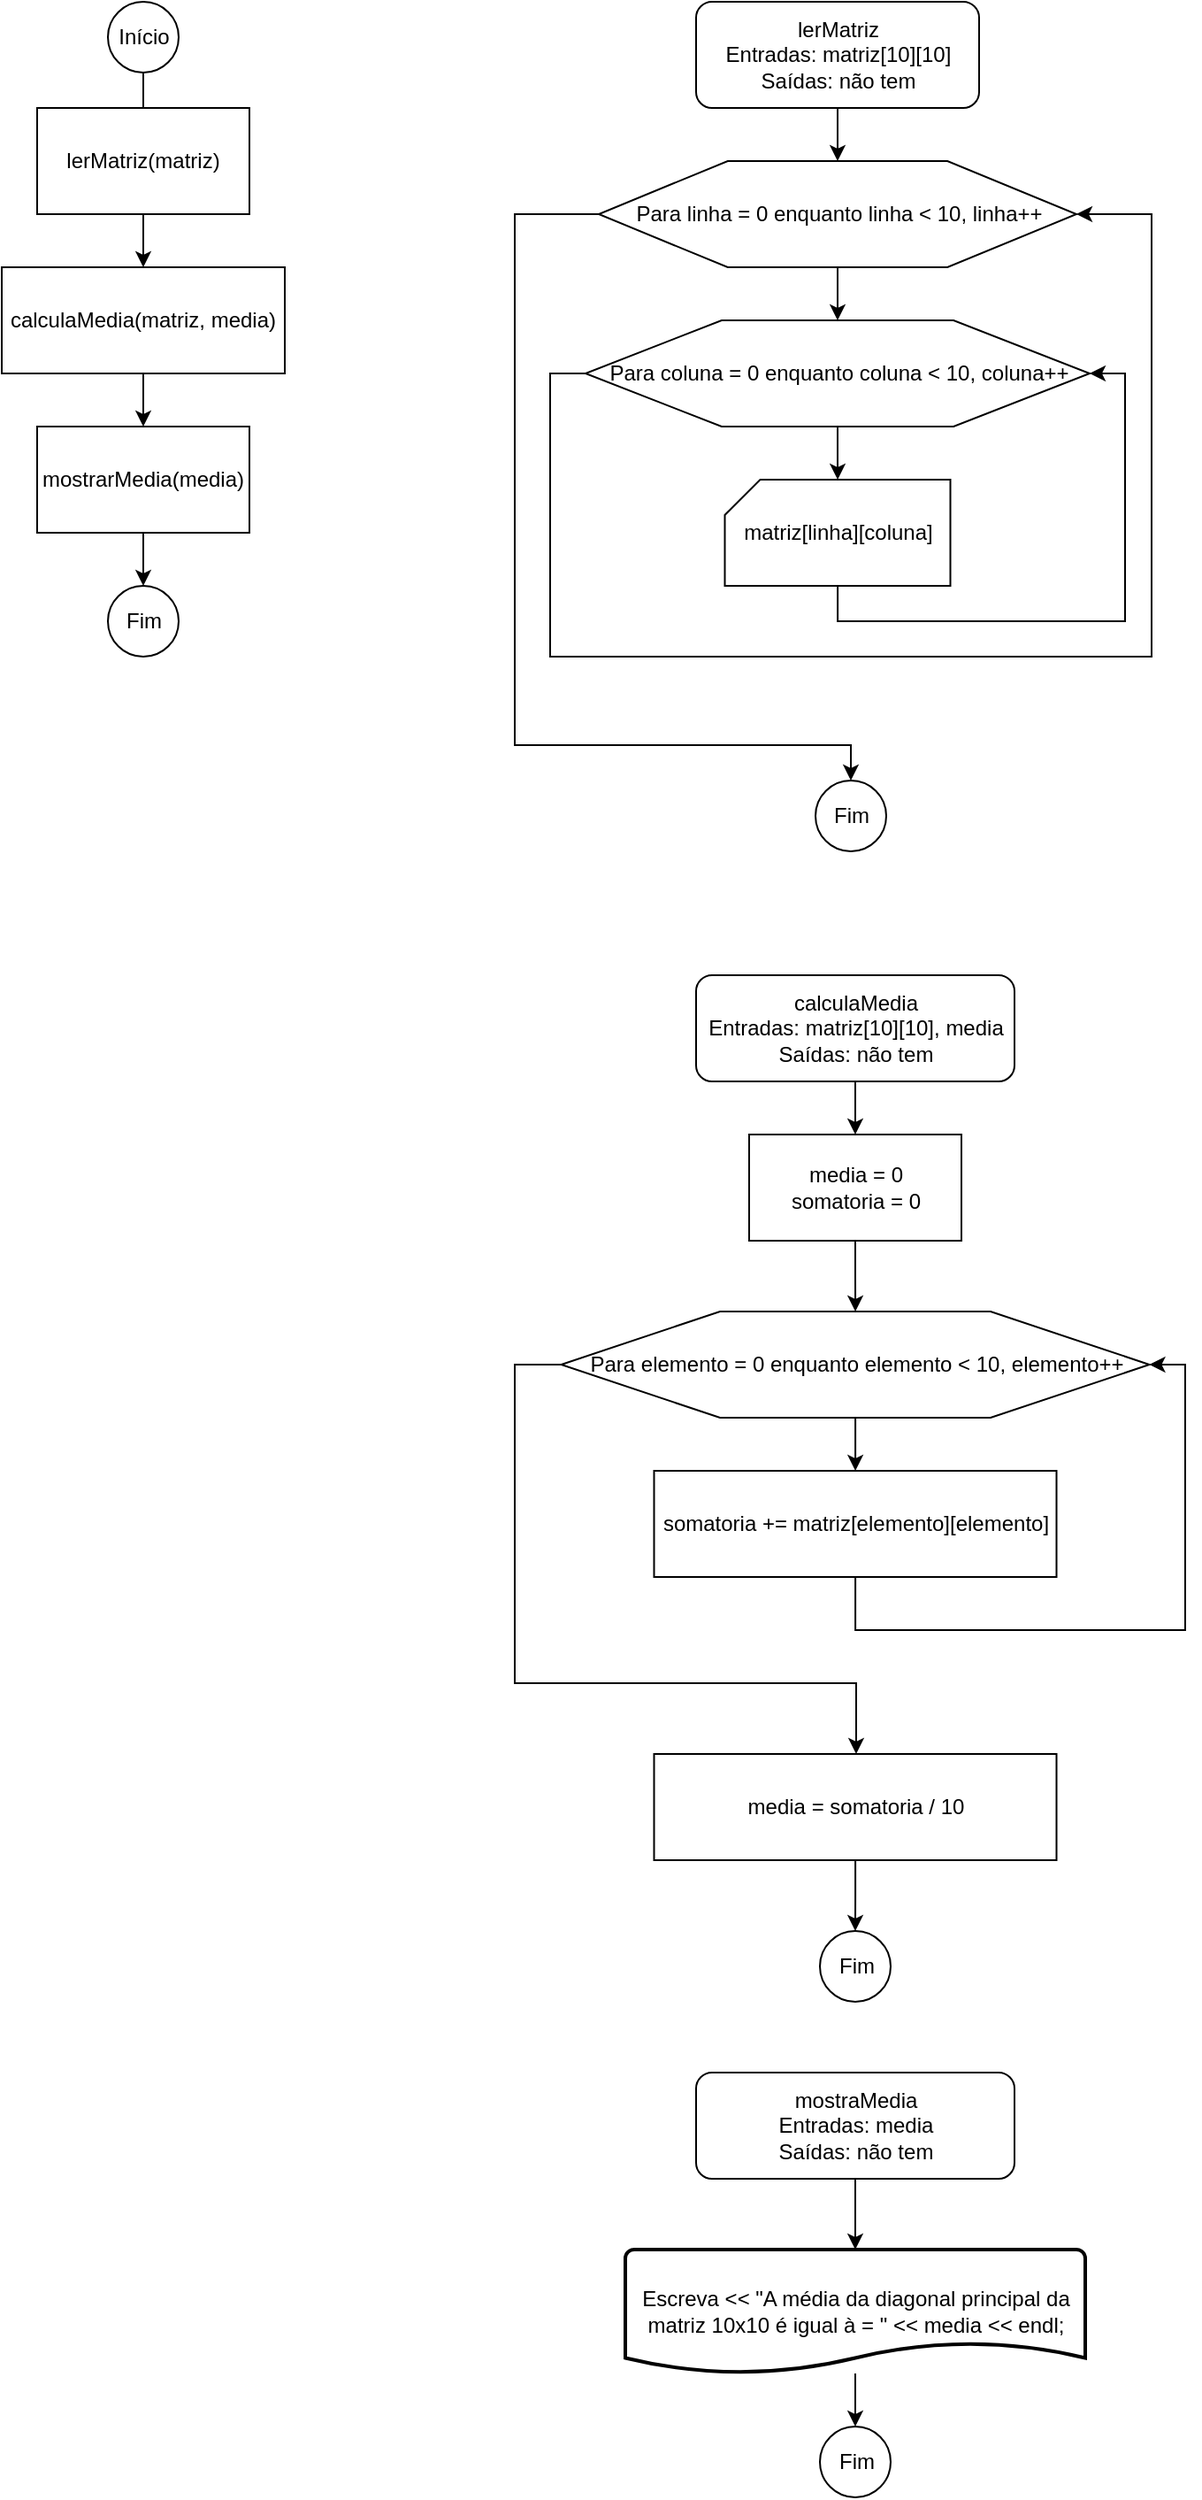 <mxfile version="18.1.3" type="device"><diagram id="Cqn4tyGeYNy9lg7s8RG9" name="Página-1"><mxGraphModel dx="779" dy="493" grid="1" gridSize="10" guides="1" tooltips="1" connect="1" arrows="1" fold="1" page="1" pageScale="1" pageWidth="827" pageHeight="1169" math="0" shadow="0"><root><mxCell id="0"/><mxCell id="1" parent="0"/><mxCell id="CqCjyqfB75kaFA99l9Nx-4" value="" style="edgeStyle=orthogonalEdgeStyle;rounded=0;orthogonalLoop=1;jettySize=auto;html=1;" parent="1" source="CqCjyqfB75kaFA99l9Nx-1" target="CqCjyqfB75kaFA99l9Nx-3" edge="1"><mxGeometry relative="1" as="geometry"/></mxCell><mxCell id="CqCjyqfB75kaFA99l9Nx-1" value="Início" style="verticalLabelPosition=middle;verticalAlign=middle;html=1;shape=mxgraph.flowchart.on-page_reference;labelPosition=center;align=center;" parent="1" vertex="1"><mxGeometry x="60" y="20" width="40" height="40" as="geometry"/></mxCell><mxCell id="CqCjyqfB75kaFA99l9Nx-2" value="lerMatriz(matriz)" style="rounded=0;whiteSpace=wrap;html=1;" parent="1" vertex="1"><mxGeometry x="20" y="80" width="120" height="60" as="geometry"/></mxCell><mxCell id="CqCjyqfB75kaFA99l9Nx-8" value="" style="edgeStyle=orthogonalEdgeStyle;rounded=0;orthogonalLoop=1;jettySize=auto;html=1;" parent="1" source="CqCjyqfB75kaFA99l9Nx-3" target="CqCjyqfB75kaFA99l9Nx-5" edge="1"><mxGeometry relative="1" as="geometry"/></mxCell><mxCell id="CqCjyqfB75kaFA99l9Nx-3" value="calculaMedia(matriz, media)" style="rounded=0;whiteSpace=wrap;html=1;" parent="1" vertex="1"><mxGeometry y="170" width="160" height="60" as="geometry"/></mxCell><mxCell id="CqCjyqfB75kaFA99l9Nx-10" value="" style="edgeStyle=orthogonalEdgeStyle;rounded=0;orthogonalLoop=1;jettySize=auto;html=1;" parent="1" source="CqCjyqfB75kaFA99l9Nx-5" target="CqCjyqfB75kaFA99l9Nx-9" edge="1"><mxGeometry relative="1" as="geometry"/></mxCell><mxCell id="CqCjyqfB75kaFA99l9Nx-5" value="mostrarMedia(media)" style="rounded=0;whiteSpace=wrap;html=1;" parent="1" vertex="1"><mxGeometry x="20" y="260" width="120" height="60" as="geometry"/></mxCell><mxCell id="CqCjyqfB75kaFA99l9Nx-9" value="Fim" style="verticalLabelPosition=middle;verticalAlign=middle;html=1;shape=mxgraph.flowchart.on-page_reference;labelPosition=center;align=center;" parent="1" vertex="1"><mxGeometry x="60" y="350" width="40" height="40" as="geometry"/></mxCell><mxCell id="CqCjyqfB75kaFA99l9Nx-14" value="" style="edgeStyle=orthogonalEdgeStyle;rounded=0;orthogonalLoop=1;jettySize=auto;html=1;" parent="1" source="CqCjyqfB75kaFA99l9Nx-11" target="CqCjyqfB75kaFA99l9Nx-12" edge="1"><mxGeometry relative="1" as="geometry"/></mxCell><mxCell id="CqCjyqfB75kaFA99l9Nx-11" value="lerMatriz&lt;br&gt;Entradas: matriz[10][10]&lt;br&gt;Saídas: não tem" style="rounded=1;whiteSpace=wrap;html=1;" parent="1" vertex="1"><mxGeometry x="392.5" y="20" width="160" height="60" as="geometry"/></mxCell><mxCell id="CqCjyqfB75kaFA99l9Nx-15" value="" style="edgeStyle=orthogonalEdgeStyle;rounded=0;orthogonalLoop=1;jettySize=auto;html=1;" parent="1" source="CqCjyqfB75kaFA99l9Nx-12" target="CqCjyqfB75kaFA99l9Nx-13" edge="1"><mxGeometry relative="1" as="geometry"/></mxCell><mxCell id="CqCjyqfB75kaFA99l9Nx-21" style="edgeStyle=orthogonalEdgeStyle;rounded=0;orthogonalLoop=1;jettySize=auto;html=1;" parent="1" source="CqCjyqfB75kaFA99l9Nx-12" target="CqCjyqfB75kaFA99l9Nx-20" edge="1"><mxGeometry relative="1" as="geometry"><Array as="points"><mxPoint x="290" y="140"/><mxPoint x="290" y="440"/><mxPoint x="480" y="440"/></Array></mxGeometry></mxCell><mxCell id="CqCjyqfB75kaFA99l9Nx-12" value="Para linha = 0 enquanto linha &amp;lt; 10, linha++" style="verticalLabelPosition=middle;verticalAlign=middle;html=1;shape=hexagon;perimeter=hexagonPerimeter2;arcSize=6;size=0.27;labelPosition=center;align=center;" parent="1" vertex="1"><mxGeometry x="337.5" y="110" width="270" height="60" as="geometry"/></mxCell><mxCell id="CqCjyqfB75kaFA99l9Nx-17" value="" style="edgeStyle=orthogonalEdgeStyle;rounded=0;orthogonalLoop=1;jettySize=auto;html=1;" parent="1" source="CqCjyqfB75kaFA99l9Nx-13" target="CqCjyqfB75kaFA99l9Nx-16" edge="1"><mxGeometry relative="1" as="geometry"/></mxCell><mxCell id="CqCjyqfB75kaFA99l9Nx-19" style="edgeStyle=orthogonalEdgeStyle;rounded=0;orthogonalLoop=1;jettySize=auto;html=1;entryX=1;entryY=0.5;entryDx=0;entryDy=0;" parent="1" source="CqCjyqfB75kaFA99l9Nx-13" target="CqCjyqfB75kaFA99l9Nx-12" edge="1"><mxGeometry relative="1" as="geometry"><Array as="points"><mxPoint x="310" y="230"/><mxPoint x="310" y="390"/><mxPoint x="650" y="390"/><mxPoint x="650" y="140"/></Array></mxGeometry></mxCell><mxCell id="CqCjyqfB75kaFA99l9Nx-13" value="Para coluna = 0 enquanto coluna &amp;lt; 10, coluna++" style="verticalLabelPosition=middle;verticalAlign=middle;html=1;shape=hexagon;perimeter=hexagonPerimeter2;arcSize=6;size=0.27;labelPosition=center;align=center;" parent="1" vertex="1"><mxGeometry x="330" y="200" width="285" height="60" as="geometry"/></mxCell><mxCell id="CqCjyqfB75kaFA99l9Nx-18" style="edgeStyle=orthogonalEdgeStyle;rounded=0;orthogonalLoop=1;jettySize=auto;html=1;entryX=1;entryY=0.5;entryDx=0;entryDy=0;" parent="1" source="CqCjyqfB75kaFA99l9Nx-16" target="CqCjyqfB75kaFA99l9Nx-13" edge="1"><mxGeometry relative="1" as="geometry"><Array as="points"><mxPoint x="473" y="370"/><mxPoint x="635" y="370"/><mxPoint x="635" y="230"/></Array></mxGeometry></mxCell><mxCell id="CqCjyqfB75kaFA99l9Nx-16" value="matriz[linha][coluna]" style="verticalLabelPosition=middle;verticalAlign=middle;html=1;shape=card;whiteSpace=wrap;size=20;arcSize=12;labelPosition=center;align=center;" parent="1" vertex="1"><mxGeometry x="408.75" y="290" width="127.5" height="60" as="geometry"/></mxCell><mxCell id="CqCjyqfB75kaFA99l9Nx-20" value="Fim" style="verticalLabelPosition=middle;verticalAlign=middle;html=1;shape=mxgraph.flowchart.on-page_reference;labelPosition=center;align=center;" parent="1" vertex="1"><mxGeometry x="460" y="460" width="40" height="40" as="geometry"/></mxCell><mxCell id="ZLazerDady_pb0C72Uht-9" value="" style="edgeStyle=orthogonalEdgeStyle;rounded=0;orthogonalLoop=1;jettySize=auto;html=1;" edge="1" parent="1" source="ZLazerDady_pb0C72Uht-4" target="ZLazerDady_pb0C72Uht-8"><mxGeometry relative="1" as="geometry"/></mxCell><mxCell id="ZLazerDady_pb0C72Uht-4" value="calculaMedia&lt;br&gt;Entradas: matriz[10][10], media&lt;br&gt;Saídas: não tem" style="rounded=1;whiteSpace=wrap;html=1;" vertex="1" parent="1"><mxGeometry x="392.5" y="570" width="180" height="60" as="geometry"/></mxCell><mxCell id="ZLazerDady_pb0C72Uht-13" value="" style="edgeStyle=orthogonalEdgeStyle;rounded=0;orthogonalLoop=1;jettySize=auto;html=1;" edge="1" parent="1" source="ZLazerDady_pb0C72Uht-6" target="ZLazerDady_pb0C72Uht-11"><mxGeometry relative="1" as="geometry"/></mxCell><mxCell id="ZLazerDady_pb0C72Uht-15" style="edgeStyle=orthogonalEdgeStyle;rounded=0;orthogonalLoop=1;jettySize=auto;html=1;" edge="1" parent="1" source="ZLazerDady_pb0C72Uht-6" target="ZLazerDady_pb0C72Uht-12"><mxGeometry relative="1" as="geometry"><Array as="points"><mxPoint x="290" y="790"/><mxPoint x="290" y="970"/><mxPoint x="483" y="970"/></Array></mxGeometry></mxCell><mxCell id="ZLazerDady_pb0C72Uht-6" value="Para elemento = 0 enquanto elemento &amp;lt; 10, elemento++" style="verticalLabelPosition=middle;verticalAlign=middle;html=1;shape=hexagon;perimeter=hexagonPerimeter2;arcSize=6;size=0.27;labelPosition=center;align=center;" vertex="1" parent="1"><mxGeometry x="316.25" y="760" width="332.5" height="60" as="geometry"/></mxCell><mxCell id="ZLazerDady_pb0C72Uht-10" value="" style="edgeStyle=orthogonalEdgeStyle;rounded=0;orthogonalLoop=1;jettySize=auto;html=1;" edge="1" parent="1" source="ZLazerDady_pb0C72Uht-8" target="ZLazerDady_pb0C72Uht-6"><mxGeometry relative="1" as="geometry"/></mxCell><mxCell id="ZLazerDady_pb0C72Uht-8" value="media = 0&lt;br&gt;somatoria = 0" style="rounded=0;whiteSpace=wrap;html=1;" vertex="1" parent="1"><mxGeometry x="422.5" y="660" width="120" height="60" as="geometry"/></mxCell><mxCell id="ZLazerDady_pb0C72Uht-14" style="edgeStyle=orthogonalEdgeStyle;rounded=0;orthogonalLoop=1;jettySize=auto;html=1;entryX=1;entryY=0.5;entryDx=0;entryDy=0;" edge="1" parent="1" source="ZLazerDady_pb0C72Uht-11" target="ZLazerDady_pb0C72Uht-6"><mxGeometry relative="1" as="geometry"><Array as="points"><mxPoint x="483" y="940"/><mxPoint x="669" y="940"/><mxPoint x="669" y="790"/></Array></mxGeometry></mxCell><mxCell id="ZLazerDady_pb0C72Uht-11" value="somatoria += matriz[elemento][elemento]" style="rounded=0;whiteSpace=wrap;html=1;" vertex="1" parent="1"><mxGeometry x="368.75" y="850" width="227.5" height="60" as="geometry"/></mxCell><mxCell id="ZLazerDady_pb0C72Uht-17" value="" style="edgeStyle=orthogonalEdgeStyle;rounded=0;orthogonalLoop=1;jettySize=auto;html=1;" edge="1" parent="1" source="ZLazerDady_pb0C72Uht-12" target="ZLazerDady_pb0C72Uht-16"><mxGeometry relative="1" as="geometry"/></mxCell><mxCell id="ZLazerDady_pb0C72Uht-12" value="media = somatoria / 10" style="rounded=0;whiteSpace=wrap;html=1;" vertex="1" parent="1"><mxGeometry x="368.75" y="1010" width="227.5" height="60" as="geometry"/></mxCell><mxCell id="ZLazerDady_pb0C72Uht-16" value="Fim" style="verticalLabelPosition=middle;verticalAlign=middle;html=1;shape=mxgraph.flowchart.on-page_reference;labelPosition=center;align=center;" vertex="1" parent="1"><mxGeometry x="462.5" y="1110" width="40" height="40" as="geometry"/></mxCell><mxCell id="ZLazerDady_pb0C72Uht-20" value="" style="edgeStyle=orthogonalEdgeStyle;rounded=0;orthogonalLoop=1;jettySize=auto;html=1;" edge="1" parent="1" source="ZLazerDady_pb0C72Uht-18" target="ZLazerDady_pb0C72Uht-19"><mxGeometry relative="1" as="geometry"/></mxCell><mxCell id="ZLazerDady_pb0C72Uht-18" value="mostraMedia&lt;br&gt;Entradas: media&lt;br&gt;Saídas: não tem" style="rounded=1;whiteSpace=wrap;html=1;" vertex="1" parent="1"><mxGeometry x="392.5" y="1190" width="180" height="60" as="geometry"/></mxCell><mxCell id="ZLazerDady_pb0C72Uht-22" value="" style="edgeStyle=orthogonalEdgeStyle;rounded=0;orthogonalLoop=1;jettySize=auto;html=1;" edge="1" parent="1" source="ZLazerDady_pb0C72Uht-19" target="ZLazerDady_pb0C72Uht-21"><mxGeometry relative="1" as="geometry"/></mxCell><mxCell id="ZLazerDady_pb0C72Uht-19" value="Escreva &amp;lt;&amp;lt; &quot;A média da diagonal principal da matriz 10x10 é igual à = &quot; &amp;lt;&amp;lt; media &amp;lt;&amp;lt; endl;" style="strokeWidth=2;html=1;shape=mxgraph.flowchart.document2;whiteSpace=wrap;size=0.25;" vertex="1" parent="1"><mxGeometry x="352.5" y="1290" width="260" height="70" as="geometry"/></mxCell><mxCell id="ZLazerDady_pb0C72Uht-21" value="Fim" style="verticalLabelPosition=middle;verticalAlign=middle;html=1;shape=mxgraph.flowchart.on-page_reference;labelPosition=center;align=center;" vertex="1" parent="1"><mxGeometry x="462.5" y="1390" width="40" height="40" as="geometry"/></mxCell></root></mxGraphModel></diagram></mxfile>